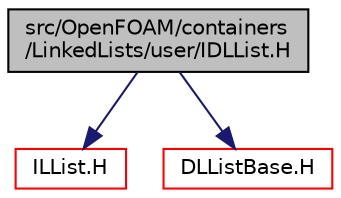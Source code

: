 digraph "src/OpenFOAM/containers/LinkedLists/user/IDLList.H"
{
  bgcolor="transparent";
  edge [fontname="Helvetica",fontsize="10",labelfontname="Helvetica",labelfontsize="10"];
  node [fontname="Helvetica",fontsize="10",shape=record];
  Node1 [label="src/OpenFOAM/containers\l/LinkedLists/user/IDLList.H",height=0.2,width=0.4,color="black", fillcolor="grey75", style="filled", fontcolor="black"];
  Node1 -> Node2 [color="midnightblue",fontsize="10",style="solid",fontname="Helvetica"];
  Node2 [label="ILList.H",height=0.2,width=0.4,color="red",URL="$a07618.html"];
  Node1 -> Node3 [color="midnightblue",fontsize="10",style="solid",fontname="Helvetica"];
  Node3 [label="DLListBase.H",height=0.2,width=0.4,color="red",URL="$a07630.html"];
}
